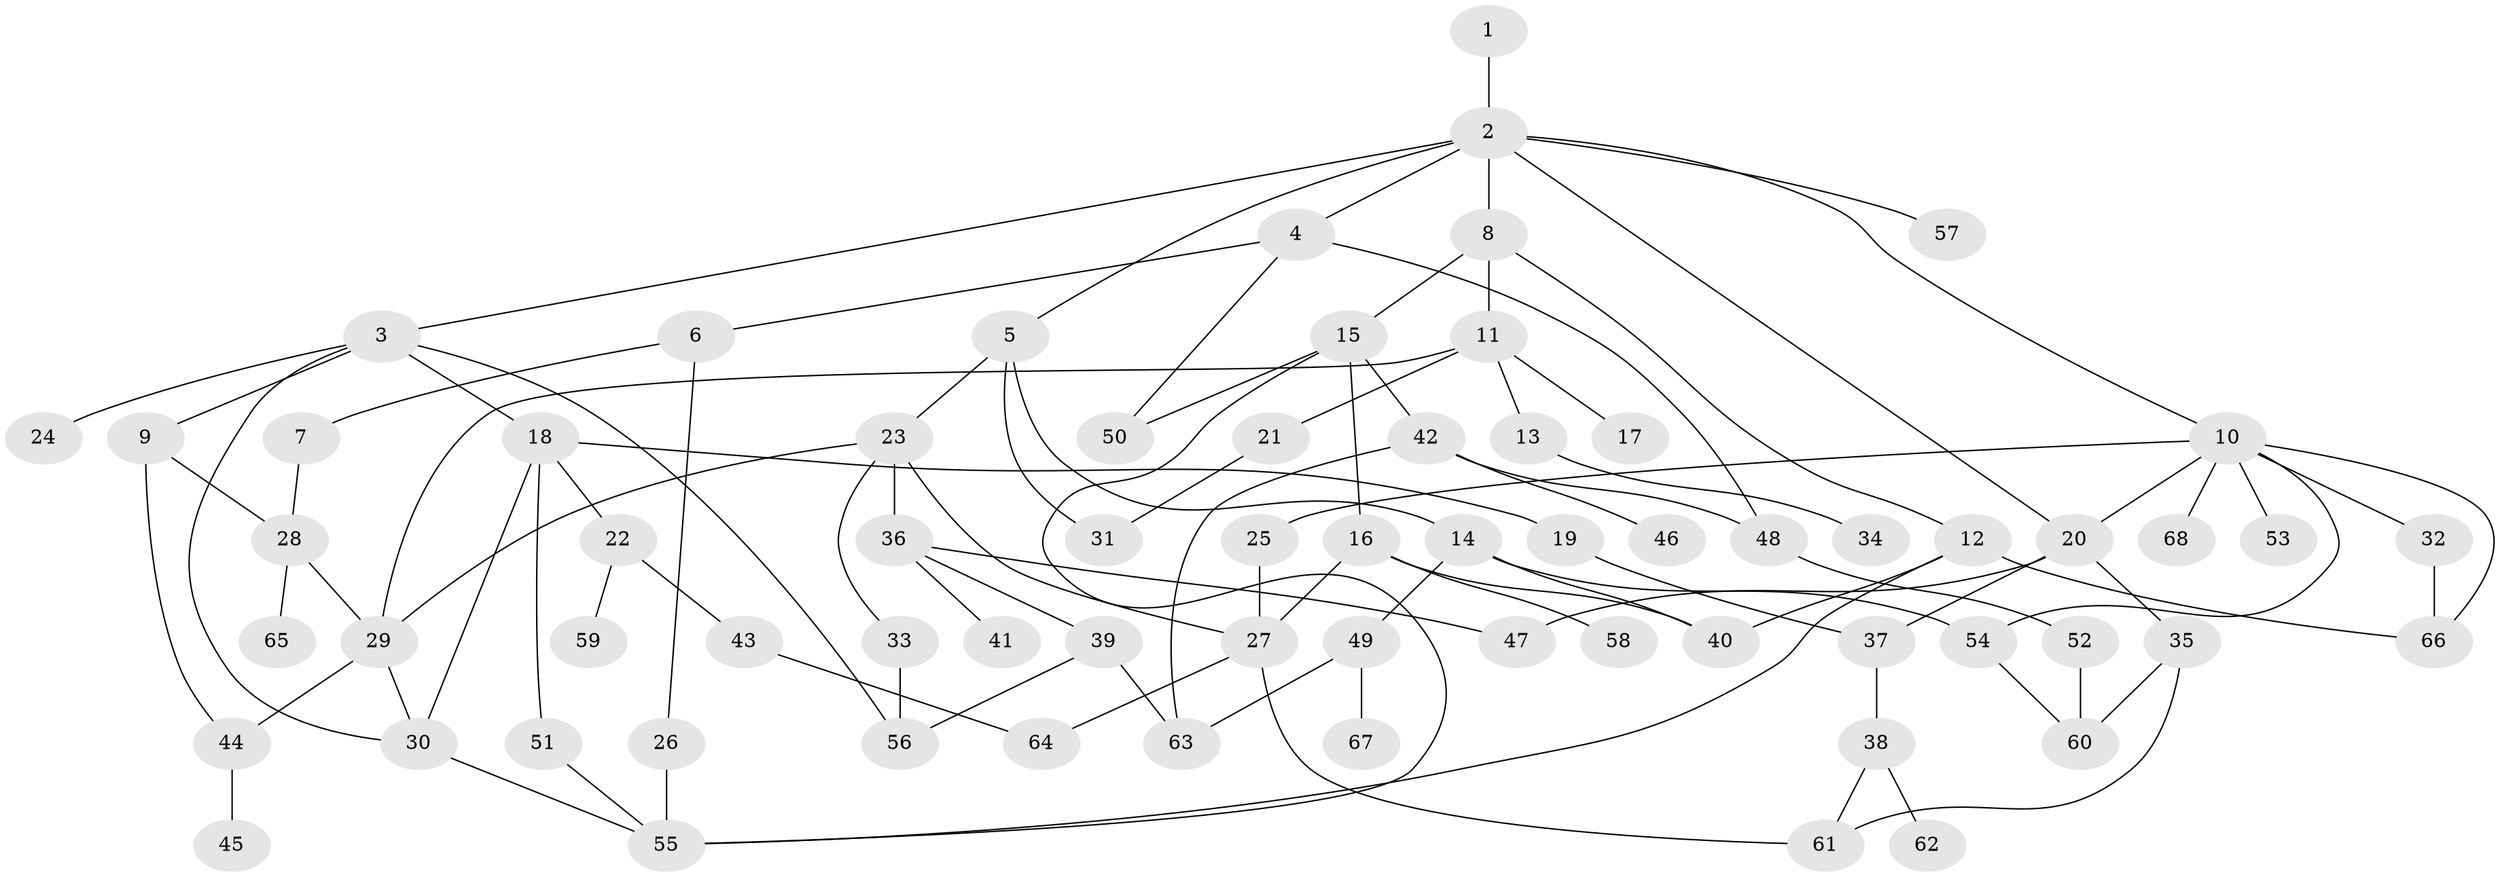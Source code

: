 // Generated by graph-tools (version 1.1) at 2025/34/03/09/25 02:34:30]
// undirected, 68 vertices, 99 edges
graph export_dot {
graph [start="1"]
  node [color=gray90,style=filled];
  1;
  2;
  3;
  4;
  5;
  6;
  7;
  8;
  9;
  10;
  11;
  12;
  13;
  14;
  15;
  16;
  17;
  18;
  19;
  20;
  21;
  22;
  23;
  24;
  25;
  26;
  27;
  28;
  29;
  30;
  31;
  32;
  33;
  34;
  35;
  36;
  37;
  38;
  39;
  40;
  41;
  42;
  43;
  44;
  45;
  46;
  47;
  48;
  49;
  50;
  51;
  52;
  53;
  54;
  55;
  56;
  57;
  58;
  59;
  60;
  61;
  62;
  63;
  64;
  65;
  66;
  67;
  68;
  1 -- 2;
  2 -- 3;
  2 -- 4;
  2 -- 5;
  2 -- 8;
  2 -- 10;
  2 -- 57;
  2 -- 20;
  3 -- 9;
  3 -- 18;
  3 -- 24;
  3 -- 30;
  3 -- 56;
  4 -- 6;
  4 -- 48;
  4 -- 50;
  5 -- 14;
  5 -- 23;
  5 -- 31;
  6 -- 7;
  6 -- 26;
  7 -- 28;
  8 -- 11;
  8 -- 12;
  8 -- 15;
  9 -- 44;
  9 -- 28;
  10 -- 20;
  10 -- 25;
  10 -- 32;
  10 -- 53;
  10 -- 54;
  10 -- 68;
  10 -- 66;
  11 -- 13;
  11 -- 17;
  11 -- 21;
  11 -- 29;
  12 -- 40;
  12 -- 55;
  12 -- 66;
  13 -- 34;
  14 -- 49;
  14 -- 54;
  14 -- 40;
  15 -- 16;
  15 -- 42;
  15 -- 50;
  15 -- 55;
  16 -- 27;
  16 -- 58;
  16 -- 40;
  18 -- 19;
  18 -- 22;
  18 -- 51;
  18 -- 30;
  19 -- 37;
  20 -- 35;
  20 -- 37;
  20 -- 47;
  21 -- 31;
  22 -- 43;
  22 -- 59;
  23 -- 33;
  23 -- 36;
  23 -- 29;
  23 -- 27;
  25 -- 27;
  26 -- 55;
  27 -- 61;
  27 -- 64;
  28 -- 29;
  28 -- 65;
  29 -- 44;
  29 -- 30;
  30 -- 55;
  32 -- 66;
  33 -- 56;
  35 -- 60;
  35 -- 61;
  36 -- 39;
  36 -- 41;
  36 -- 47;
  37 -- 38;
  38 -- 62;
  38 -- 61;
  39 -- 56;
  39 -- 63;
  42 -- 46;
  42 -- 48;
  42 -- 63;
  43 -- 64;
  44 -- 45;
  48 -- 52;
  49 -- 67;
  49 -- 63;
  51 -- 55;
  52 -- 60;
  54 -- 60;
}
